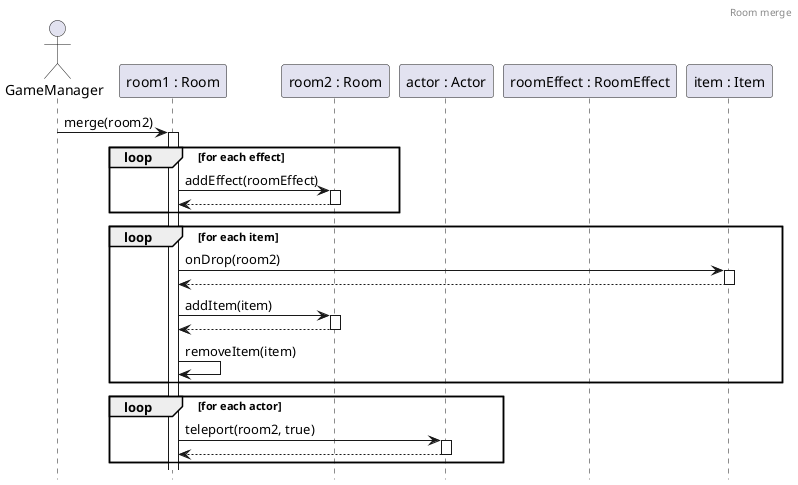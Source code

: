 @startuml RoomMerge
header Room merge
hide footbox

' actor gm as "GameManager"
' participant r2 as "room2 : Room"
' participant r1 as "room1 : Room"

' gm -> r1 ++: merge(room2)
' return

' note over r1
'     a beolvadás a room1 belső működése
' end note


' látványosabb lenne, ha a room1 olvadna bele ilyenkor 
' a room2-be, mert akkor több függvényhívást használnánk
' így csak belső működés az egész

' lentebb itthagyom a látványosabb változatot, de
' lehet ez egy külön diagrammra kéne és innen csak megreferálni

actor gm as "GameManager"
participant r1 as "room1 : Room"
participant r2 as "room2 : Room"
participant act as "actor : Actor"
participant effect as "roomEffect : RoomEffect"
participant item as "item : Item"

gm -> r1 ++ : merge(room2)

loop for each effect
    r1 -> r2 ++ : addEffect(roomEffect)
    return
end

loop for each item
    r1 -> item ++ : onDrop(room2)
    return
    r1 -> r2 ++ : addItem(item)
    'itt ugye még van az inventory-val is kommunikáció
    'de azt lehet holnap megcsinálom és itt csak referálok rá
    
    return
    
    r1 -> r1 : removeItem(item)
end

loop for each actor
    r1 -> act ++: teleport(room2, true)
    return
end


@enduml